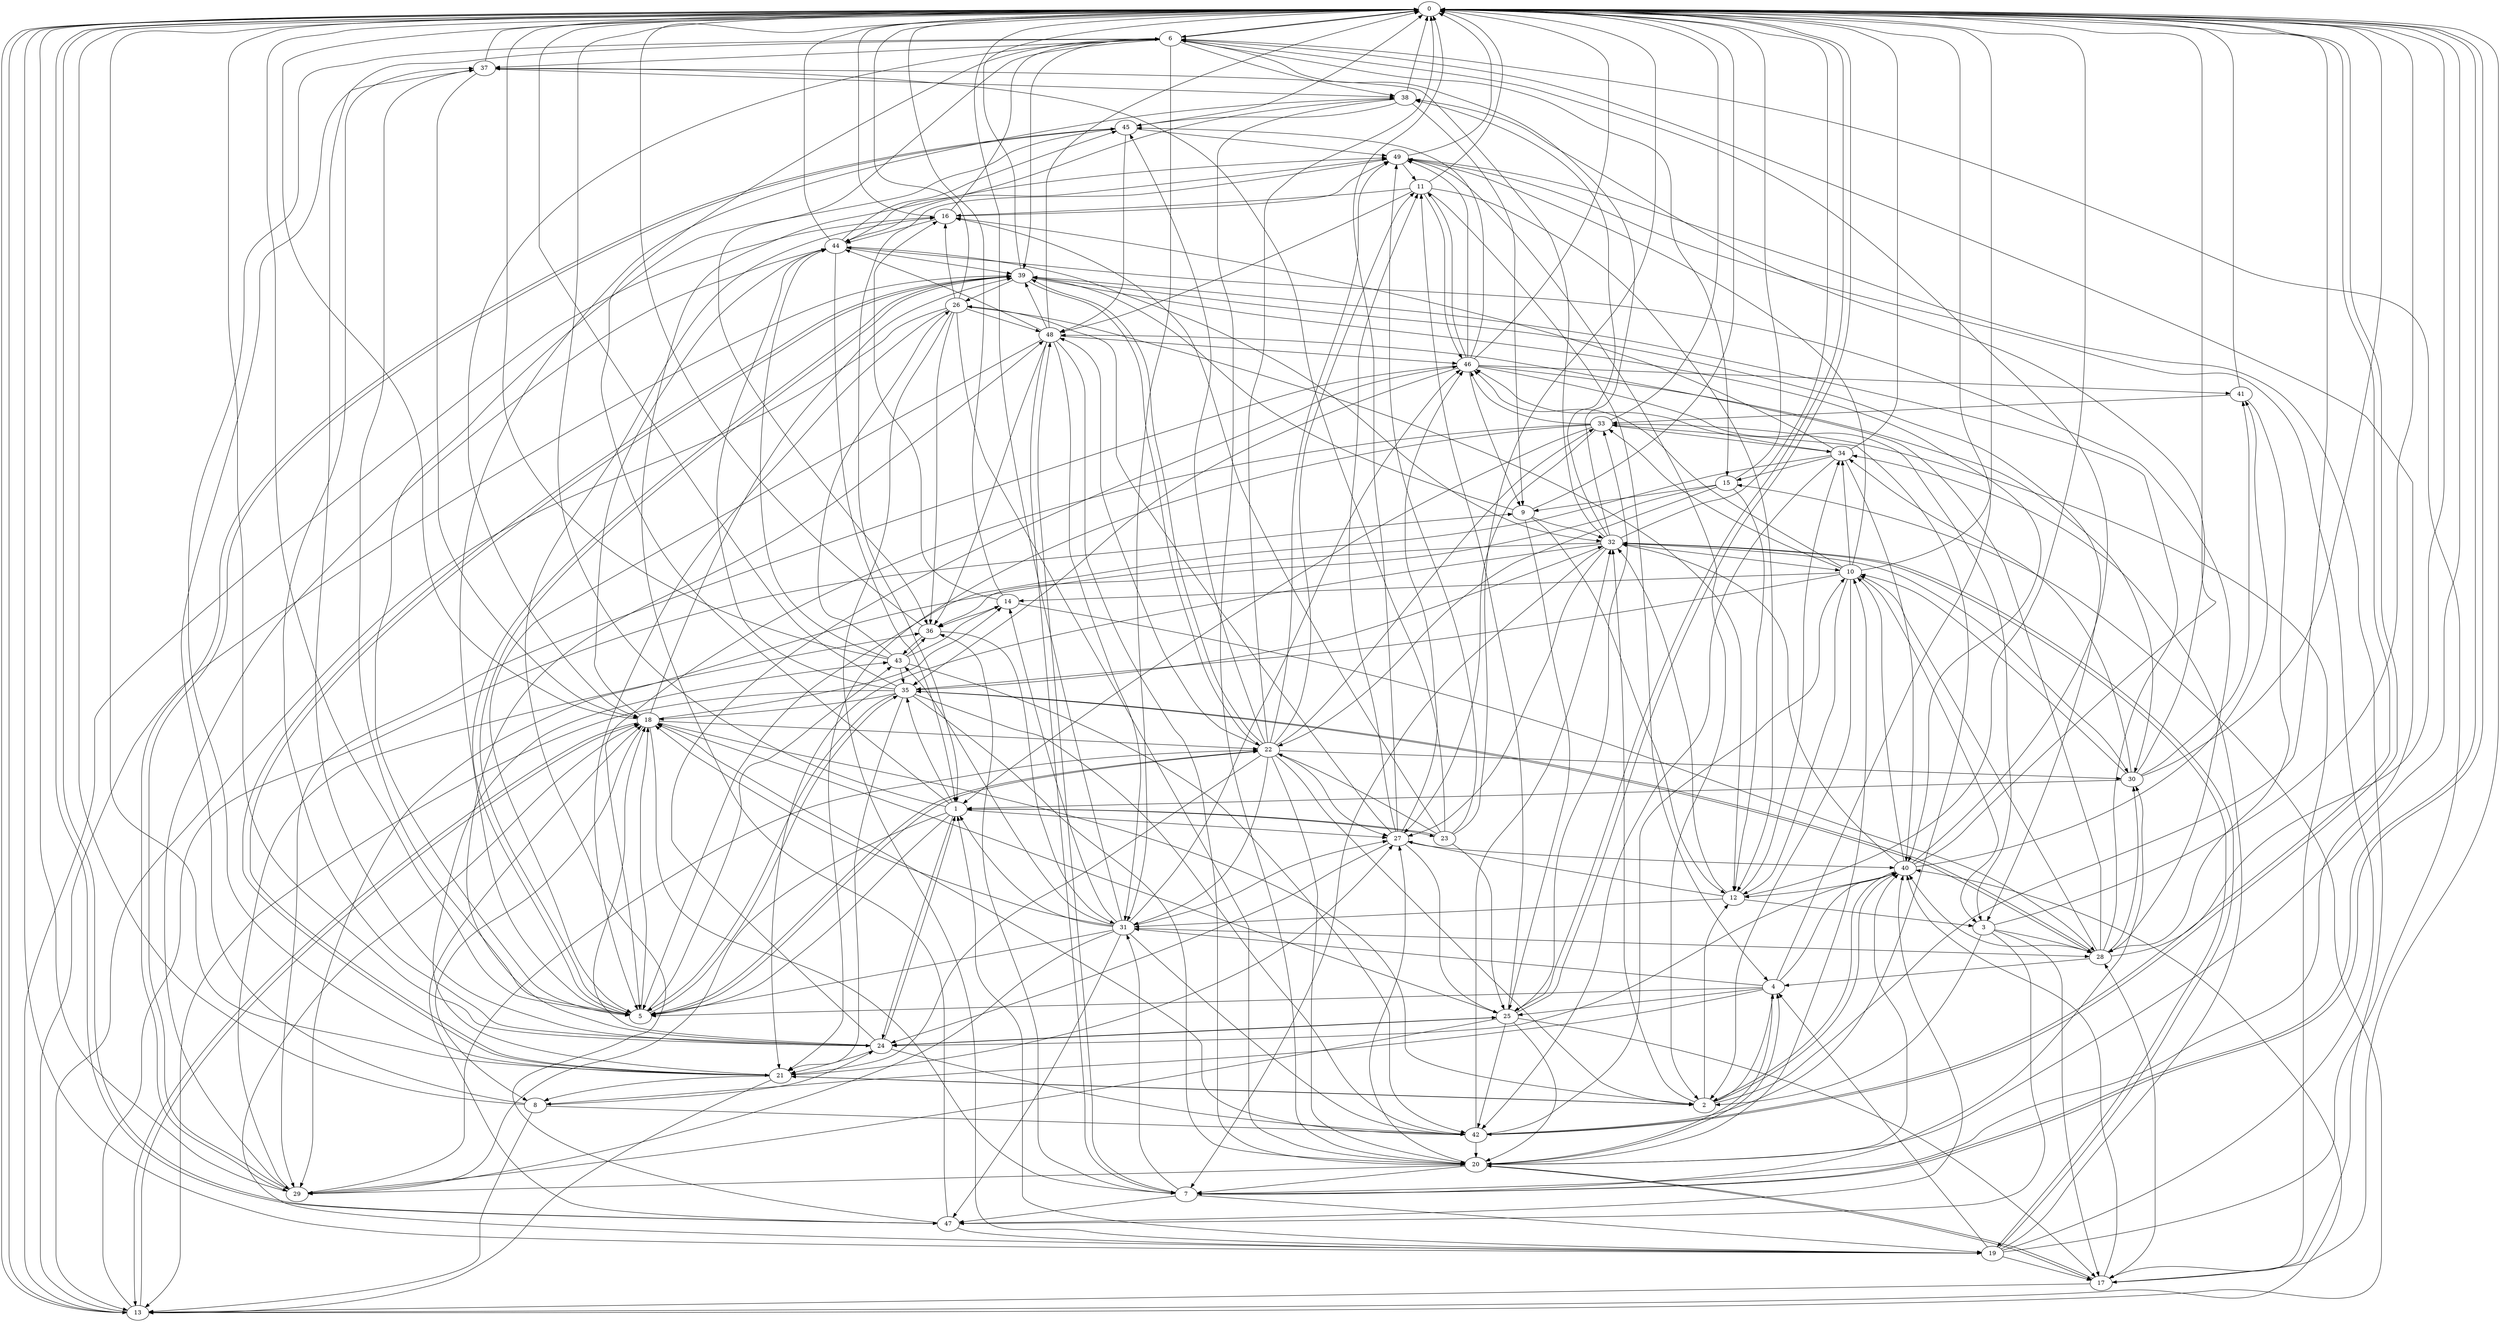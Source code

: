 strict digraph "" {
	0	 [component_delay=3];
	6	 [component_delay=3];
	0 -> 6	 [wire_delay=1];
	7	 [component_delay=3];
	0 -> 7	 [wire_delay=1];
	13	 [component_delay=3];
	0 -> 13	 [wire_delay=1];
	25	 [component_delay=3];
	0 -> 25	 [wire_delay=1];
	42	 [component_delay=3];
	0 -> 42	 [wire_delay=1];
	47	 [component_delay=3];
	0 -> 47	 [wire_delay=1];
	1	 [component_delay=3];
	1 -> 0	 [wire_delay=1];
	5	 [component_delay=3];
	1 -> 5	 [wire_delay=1];
	1 -> 6	 [wire_delay=1];
	23	 [component_delay=3];
	1 -> 23	 [wire_delay=1];
	24	 [component_delay=3];
	1 -> 24	 [wire_delay=1];
	27	 [component_delay=3];
	1 -> 27	 [wire_delay=1];
	29	 [component_delay=3];
	1 -> 29	 [wire_delay=1];
	35	 [component_delay=3];
	1 -> 35	 [wire_delay=1];
	2	 [component_delay=3];
	2 -> 0	 [wire_delay=1];
	4	 [component_delay=3];
	2 -> 4	 [wire_delay=1];
	12	 [component_delay=3];
	2 -> 12	 [wire_delay=1];
	21	 [component_delay=3];
	2 -> 21	 [wire_delay=1];
	32	 [component_delay=3];
	2 -> 32	 [wire_delay=1];
	40	 [component_delay=3];
	2 -> 40	 [wire_delay=1];
	3	 [component_delay=3];
	3 -> 0	 [wire_delay=1];
	3 -> 2	 [wire_delay=1];
	17	 [component_delay=3];
	3 -> 17	 [wire_delay=1];
	28	 [component_delay=3];
	3 -> 28	 [wire_delay=1];
	3 -> 47	 [wire_delay=1];
	4 -> 0	 [wire_delay=1];
	4 -> 5	 [wire_delay=1];
	8	 [component_delay=3];
	4 -> 8	 [wire_delay=1];
	20	 [component_delay=3];
	4 -> 20	 [wire_delay=1];
	4 -> 25	 [wire_delay=1];
	31	 [component_delay=3];
	4 -> 31	 [wire_delay=1];
	4 -> 40	 [wire_delay=1];
	5 -> 0	 [wire_delay=1];
	18	 [component_delay=3];
	5 -> 18	 [wire_delay=1];
	22	 [component_delay=3];
	5 -> 22	 [wire_delay=1];
	5 -> 35	 [wire_delay=1];
	38	 [component_delay=3];
	5 -> 38	 [wire_delay=1];
	39	 [component_delay=3];
	5 -> 39	 [wire_delay=1];
	43	 [component_delay=3];
	5 -> 43	 [wire_delay=1];
	6 -> 0	 [wire_delay=1];
	15	 [component_delay=3];
	6 -> 15	 [wire_delay=1];
	6 -> 18	 [wire_delay=1];
	6 -> 24	 [wire_delay=1];
	6 -> 31	 [wire_delay=1];
	36	 [component_delay=3];
	6 -> 36	 [wire_delay=1];
	37	 [component_delay=3];
	6 -> 37	 [wire_delay=1];
	6 -> 38	 [wire_delay=1];
	6 -> 39	 [wire_delay=1];
	7 -> 0	 [wire_delay=1];
	7 -> 6	 [wire_delay=1];
	19	 [component_delay=3];
	7 -> 19	 [wire_delay=1];
	30	 [component_delay=3];
	7 -> 30	 [wire_delay=1];
	7 -> 31	 [wire_delay=1];
	7 -> 36	 [wire_delay=1];
	7 -> 47	 [wire_delay=1];
	48	 [component_delay=3];
	7 -> 48	 [wire_delay=1];
	8 -> 0	 [wire_delay=1];
	8 -> 13	 [wire_delay=1];
	8 -> 24	 [wire_delay=1];
	8 -> 37	 [wire_delay=1];
	8 -> 42	 [wire_delay=1];
	9	 [component_delay=3];
	9 -> 0	 [wire_delay=1];
	9 -> 12	 [wire_delay=1];
	9 -> 25	 [wire_delay=1];
	9 -> 32	 [wire_delay=1];
	9 -> 39	 [wire_delay=1];
	10	 [component_delay=3];
	10 -> 0	 [wire_delay=1];
	10 -> 2	 [wire_delay=1];
	10 -> 3	 [wire_delay=1];
	10 -> 12	 [wire_delay=1];
	14	 [component_delay=3];
	10 -> 14	 [wire_delay=1];
	33	 [component_delay=3];
	10 -> 33	 [wire_delay=1];
	34	 [component_delay=3];
	10 -> 34	 [wire_delay=1];
	10 -> 35	 [wire_delay=1];
	46	 [component_delay=3];
	10 -> 46	 [wire_delay=1];
	49	 [component_delay=3];
	10 -> 49	 [wire_delay=1];
	11	 [component_delay=3];
	11 -> 0	 [wire_delay=1];
	11 -> 4	 [wire_delay=1];
	11 -> 12	 [wire_delay=1];
	16	 [component_delay=3];
	11 -> 16	 [wire_delay=1];
	11 -> 46	 [wire_delay=1];
	11 -> 48	 [wire_delay=1];
	12 -> 0	 [wire_delay=1];
	12 -> 3	 [wire_delay=1];
	12 -> 27	 [wire_delay=1];
	12 -> 31	 [wire_delay=1];
	12 -> 32	 [wire_delay=1];
	12 -> 34	 [wire_delay=1];
	13 -> 0	 [wire_delay=1];
	13 -> 9	 [wire_delay=1];
	13 -> 15	 [wire_delay=1];
	13 -> 16	 [wire_delay=1];
	13 -> 18	 [wire_delay=1];
	13 -> 39	 [wire_delay=1];
	13 -> 40	 [wire_delay=1];
	14 -> 0	 [wire_delay=1];
	14 -> 16	 [wire_delay=1];
	14 -> 28	 [wire_delay=1];
	14 -> 36	 [wire_delay=1];
	15 -> 0	 [wire_delay=1];
	15 -> 9	 [wire_delay=1];
	15 -> 12	 [wire_delay=1];
	15 -> 22	 [wire_delay=1];
	15 -> 36	 [wire_delay=1];
	16 -> 0	 [wire_delay=1];
	16 -> 6	 [wire_delay=1];
	44	 [component_delay=3];
	16 -> 44	 [wire_delay=1];
	16 -> 49	 [wire_delay=1];
	17 -> 0	 [wire_delay=1];
	17 -> 13	 [wire_delay=1];
	17 -> 20	 [wire_delay=1];
	17 -> 28	 [wire_delay=1];
	17 -> 40	 [wire_delay=1];
	18 -> 0	 [wire_delay=1];
	18 -> 2	 [wire_delay=1];
	18 -> 7	 [wire_delay=1];
	18 -> 8	 [wire_delay=1];
	18 -> 13	 [wire_delay=1];
	18 -> 14	 [wire_delay=1];
	18 -> 22	 [wire_delay=1];
	18 -> 39	 [wire_delay=1];
	18 -> 44	 [wire_delay=1];
	19 -> 0	 [wire_delay=1];
	19 -> 1	 [wire_delay=1];
	19 -> 4	 [wire_delay=1];
	19 -> 6	 [wire_delay=1];
	19 -> 17	 [wire_delay=1];
	19 -> 18	 [wire_delay=1];
	19 -> 32	 [wire_delay=1];
	19 -> 34	 [wire_delay=1];
	19 -> 49	 [wire_delay=1];
	20 -> 0	 [wire_delay=1];
	20 -> 4	 [wire_delay=1];
	20 -> 7	 [wire_delay=1];
	20 -> 10	 [wire_delay=1];
	20 -> 17	 [wire_delay=1];
	20 -> 27	 [wire_delay=1];
	20 -> 29	 [wire_delay=1];
	20 -> 40	 [wire_delay=1];
	21 -> 0	 [wire_delay=1];
	21 -> 2	 [wire_delay=1];
	21 -> 6	 [wire_delay=1];
	21 -> 8	 [wire_delay=1];
	21 -> 13	 [wire_delay=1];
	21 -> 27	 [wire_delay=1];
	21 -> 39	 [wire_delay=1];
	21 -> 43	 [wire_delay=1];
	22 -> 0	 [wire_delay=1];
	22 -> 2	 [wire_delay=1];
	22 -> 5	 [wire_delay=1];
	22 -> 11	 [wire_delay=1];
	22 -> 20	 [wire_delay=1];
	22 -> 21	 [wire_delay=1];
	22 -> 27	 [wire_delay=1];
	22 -> 30	 [wire_delay=1];
	22 -> 31	 [wire_delay=1];
	22 -> 33	 [wire_delay=1];
	22 -> 39	 [wire_delay=1];
	45	 [component_delay=3];
	22 -> 45	 [wire_delay=1];
	22 -> 48	 [wire_delay=1];
	22 -> 49	 [wire_delay=1];
	23 -> 0	 [wire_delay=1];
	23 -> 1	 [wire_delay=1];
	23 -> 16	 [wire_delay=1];
	23 -> 22	 [wire_delay=1];
	23 -> 25	 [wire_delay=1];
	23 -> 37	 [wire_delay=1];
	23 -> 49	 [wire_delay=1];
	24 -> 0	 [wire_delay=1];
	24 -> 1	 [wire_delay=1];
	24 -> 18	 [wire_delay=1];
	24 -> 21	 [wire_delay=1];
	24 -> 25	 [wire_delay=1];
	24 -> 37	 [wire_delay=1];
	24 -> 42	 [wire_delay=1];
	24 -> 46	 [wire_delay=1];
	24 -> 48	 [wire_delay=1];
	25 -> 0	 [wire_delay=1];
	25 -> 11	 [wire_delay=1];
	25 -> 17	 [wire_delay=1];
	25 -> 18	 [wire_delay=1];
	25 -> 20	 [wire_delay=1];
	25 -> 24	 [wire_delay=1];
	25 -> 29	 [wire_delay=1];
	25 -> 33	 [wire_delay=1];
	25 -> 42	 [wire_delay=1];
	26	 [component_delay=3];
	26 -> 0	 [wire_delay=1];
	26 -> 5	 [wire_delay=1];
	26 -> 12	 [wire_delay=1];
	26 -> 13	 [wire_delay=1];
	26 -> 16	 [wire_delay=1];
	26 -> 19	 [wire_delay=1];
	26 -> 20	 [wire_delay=1];
	26 -> 36	 [wire_delay=1];
	26 -> 48	 [wire_delay=1];
	27 -> 0	 [wire_delay=1];
	27 -> 11	 [wire_delay=1];
	27 -> 24	 [wire_delay=1];
	27 -> 25	 [wire_delay=1];
	27 -> 26	 [wire_delay=1];
	27 -> 40	 [wire_delay=1];
	27 -> 46	 [wire_delay=1];
	28 -> 0	 [wire_delay=1];
	28 -> 4	 [wire_delay=1];
	28 -> 10	 [wire_delay=1];
	28 -> 30	 [wire_delay=1];
	28 -> 35	 [wire_delay=1];
	28 -> 39	 [wire_delay=1];
	28 -> 40	 [wire_delay=1];
	28 -> 44	 [wire_delay=1];
	28 -> 48	 [wire_delay=1];
	29 -> 0	 [wire_delay=1];
	29 -> 22	 [wire_delay=1];
	29 -> 36	 [wire_delay=1];
	29 -> 45	 [wire_delay=1];
	30 -> 0	 [wire_delay=1];
	30 -> 1	 [wire_delay=1];
	30 -> 10	 [wire_delay=1];
	30 -> 34	 [wire_delay=1];
	30 -> 38	 [wire_delay=1];
	41	 [component_delay=3];
	30 -> 41	 [wire_delay=1];
	31 -> 0	 [wire_delay=1];
	31 -> 1	 [wire_delay=1];
	31 -> 5	 [wire_delay=1];
	31 -> 14	 [wire_delay=1];
	31 -> 18	 [wire_delay=1];
	31 -> 27	 [wire_delay=1];
	31 -> 28	 [wire_delay=1];
	31 -> 29	 [wire_delay=1];
	31 -> 42	 [wire_delay=1];
	31 -> 43	 [wire_delay=1];
	31 -> 46	 [wire_delay=1];
	31 -> 47	 [wire_delay=1];
	32 -> 0	 [wire_delay=1];
	32 -> 6	 [wire_delay=1];
	32 -> 7	 [wire_delay=1];
	32 -> 10	 [wire_delay=1];
	32 -> 19	 [wire_delay=1];
	32 -> 21	 [wire_delay=1];
	32 -> 27	 [wire_delay=1];
	32 -> 29	 [wire_delay=1];
	32 -> 30	 [wire_delay=1];
	32 -> 37	 [wire_delay=1];
	32 -> 38	 [wire_delay=1];
	33 -> 0	 [wire_delay=1];
	33 -> 1	 [wire_delay=1];
	33 -> 5	 [wire_delay=1];
	33 -> 17	 [wire_delay=1];
	33 -> 21	 [wire_delay=1];
	33 -> 27	 [wire_delay=1];
	33 -> 34	 [wire_delay=1];
	33 -> 46	 [wire_delay=1];
	34 -> 0	 [wire_delay=1];
	34 -> 5	 [wire_delay=1];
	34 -> 15	 [wire_delay=1];
	34 -> 16	 [wire_delay=1];
	34 -> 40	 [wire_delay=1];
	34 -> 42	 [wire_delay=1];
	34 -> 46	 [wire_delay=1];
	35 -> 0	 [wire_delay=1];
	35 -> 5	 [wire_delay=1];
	35 -> 13	 [wire_delay=1];
	35 -> 18	 [wire_delay=1];
	35 -> 20	 [wire_delay=1];
	35 -> 21	 [wire_delay=1];
	35 -> 28	 [wire_delay=1];
	35 -> 32	 [wire_delay=1];
	35 -> 42	 [wire_delay=1];
	35 -> 44	 [wire_delay=1];
	36 -> 0	 [wire_delay=1];
	36 -> 31	 [wire_delay=1];
	36 -> 43	 [wire_delay=1];
	37 -> 0	 [wire_delay=1];
	37 -> 5	 [wire_delay=1];
	37 -> 18	 [wire_delay=1];
	37 -> 38	 [wire_delay=1];
	38 -> 0	 [wire_delay=1];
	38 -> 9	 [wire_delay=1];
	38 -> 20	 [wire_delay=1];
	38 -> 44	 [wire_delay=1];
	38 -> 45	 [wire_delay=1];
	39 -> 0	 [wire_delay=1];
	39 -> 3	 [wire_delay=1];
	39 -> 5	 [wire_delay=1];
	39 -> 21	 [wire_delay=1];
	39 -> 22	 [wire_delay=1];
	39 -> 26	 [wire_delay=1];
	39 -> 40	 [wire_delay=1];
	40 -> 0	 [wire_delay=1];
	40 -> 2	 [wire_delay=1];
	40 -> 6	 [wire_delay=1];
	40 -> 10	 [wire_delay=1];
	40 -> 12	 [wire_delay=1];
	40 -> 24	 [wire_delay=1];
	40 -> 32	 [wire_delay=1];
	40 -> 41	 [wire_delay=1];
	41 -> 0	 [wire_delay=1];
	41 -> 28	 [wire_delay=1];
	41 -> 33	 [wire_delay=1];
	42 -> 0	 [wire_delay=1];
	42 -> 10	 [wire_delay=1];
	42 -> 18	 [wire_delay=1];
	42 -> 20	 [wire_delay=1];
	42 -> 32	 [wire_delay=1];
	42 -> 33	 [wire_delay=1];
	43 -> 0	 [wire_delay=1];
	43 -> 14	 [wire_delay=1];
	43 -> 26	 [wire_delay=1];
	43 -> 35	 [wire_delay=1];
	43 -> 36	 [wire_delay=1];
	43 -> 42	 [wire_delay=1];
	43 -> 44	 [wire_delay=1];
	44 -> 0	 [wire_delay=1];
	44 -> 1	 [wire_delay=1];
	44 -> 29	 [wire_delay=1];
	44 -> 32	 [wire_delay=1];
	44 -> 39	 [wire_delay=1];
	44 -> 45	 [wire_delay=1];
	44 -> 49	 [wire_delay=1];
	45 -> 0	 [wire_delay=1];
	45 -> 5	 [wire_delay=1];
	45 -> 29	 [wire_delay=1];
	45 -> 48	 [wire_delay=1];
	45 -> 49	 [wire_delay=1];
	46 -> 0	 [wire_delay=1];
	46 -> 3	 [wire_delay=1];
	46 -> 9	 [wire_delay=1];
	46 -> 11	 [wire_delay=1];
	46 -> 29	 [wire_delay=1];
	46 -> 30	 [wire_delay=1];
	46 -> 35	 [wire_delay=1];
	46 -> 41	 [wire_delay=1];
	46 -> 45	 [wire_delay=1];
	46 -> 49	 [wire_delay=1];
	47 -> 0	 [wire_delay=1];
	47 -> 16	 [wire_delay=1];
	47 -> 18	 [wire_delay=1];
	47 -> 19	 [wire_delay=1];
	47 -> 40	 [wire_delay=1];
	47 -> 49	 [wire_delay=1];
	48 -> 0	 [wire_delay=1];
	48 -> 5	 [wire_delay=1];
	48 -> 7	 [wire_delay=1];
	48 -> 20	 [wire_delay=1];
	48 -> 31	 [wire_delay=1];
	48 -> 36	 [wire_delay=1];
	48 -> 39	 [wire_delay=1];
	48 -> 44	 [wire_delay=1];
	48 -> 46	 [wire_delay=1];
	49 -> 0	 [wire_delay=1];
	49 -> 1	 [wire_delay=1];
	49 -> 2	 [wire_delay=1];
	49 -> 11	 [wire_delay=1];
	49 -> 17	 [wire_delay=1];
}

